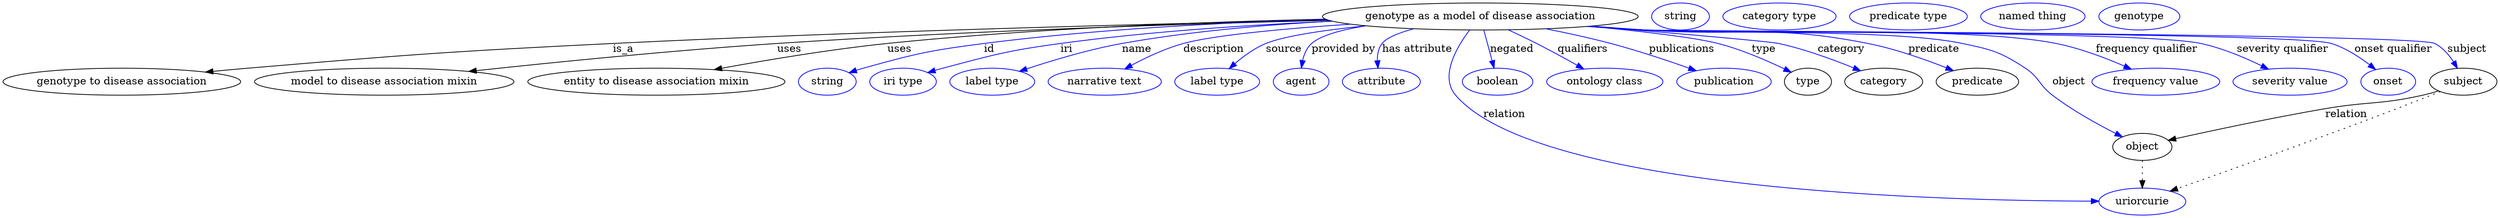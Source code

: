 digraph {
	graph [bb="0,0,3321.4,283"];
	node [label="\N"];
	"genotype as a model of disease association"	 [height=0.5,
		label="genotype as a model of disease association",
		pos="1968.6,265",
		width=5.8495];
	"genotype to disease association"	 [height=0.5,
		pos="158.59,178",
		width=4.4052];
	"genotype as a model of disease association" -> "genotype to disease association"	 [label=is_a,
		lp="790.59,221.5",
		pos="e,270.81,190.75 1760.4,262.19 1448.1,256.64 840.22,240.63 325.59,196 311.19,194.75 296.1,193.31 281.14,191.8"];
	"model to disease association mixin"	 [height=0.5,
		pos="507.59,178",
		width=4.8024];
	"genotype as a model of disease association" -> "model to disease association mixin"	 [label=uses,
		lp="1046.1,221.5",
		pos="e,632.7,190.49 1764.2,260.59 1573.8,255.67 1282.3,246.06 1029.6,229 877.67,218.75 840.12,210.87 688.59,196 673.76,194.55 658.26,\
193.02 642.82,191.49"];
	"entity to disease association mixin"	 [height=0.5,
		pos="869.59,178",
		width=4.7662];
	"genotype as a model of disease association" -> "entity to disease association mixin"	 [label=uses,
		lp="1193.1,221.5",
		pos="e,949.38,193.94 1771,258.71 1574.7,251.98 1287.4,240.68 1176.6,229 1103,221.25 1020.4,207.2 959.37,195.82"];
	id	 [color=blue,
		height=0.5,
		label=string,
		pos="1097.6,178",
		width=1.0652];
	"genotype as a model of disease association" -> id	 [color=blue,
		label=id,
		lp="1310.6,221.5",
		pos="e,1126.8,189.76 1775.3,257.79 1612.1,251.1 1391.4,240.47 1303.6,229 1232.5,219.7 1214.5,215.99 1145.6,196 1142.6,195.14 1139.5,194.17 \
1136.5,193.15",
		style=solid];
	iri	 [color=blue,
		height=0.5,
		label="iri type",
		pos="1198.6,178",
		width=1.2277];
	"genotype as a model of disease association" -> iri	 [color=blue,
		label=iri,
		lp="1415.6,221.5",
		pos="e,1231.8,189.94 1768.9,259.2 1661.5,254.31 1526.9,245.36 1407.6,229 1337.4,219.37 1319.9,214.76 1251.6,196 1248.3,195.08 1244.8,\
194.08 1241.4,193.02",
		style=solid];
	name	 [color=blue,
		height=0.5,
		label="label type",
		pos="1317.6,178",
		width=1.5707];
	"genotype as a model of disease association" -> name	 [color=blue,
		label=name,
		lp="1508.6,221.5",
		pos="e,1354.7,191.6 1789.1,255.55 1677.4,248.89 1544.7,239.34 1488.6,229 1445.7,221.1 1398.4,206.49 1364.4,194.93",
		style=solid];
	description	 [color=blue,
		height=0.5,
		label="narrative text",
		pos="1467.6,178",
		width=2.0943];
	"genotype as a model of disease association" -> description	 [color=blue,
		label=description,
		lp="1611.6,221.5",
		pos="e,1494.9,195 1790.9,255.31 1704.9,249.33 1611.6,240.57 1570.6,229 1547.2,222.4 1522.8,210.55 1503.6,199.93",
		style=solid];
	source	 [color=blue,
		height=0.5,
		label="label type",
		pos="1617.6,178",
		width=1.5707];
	"genotype as a model of disease association" -> source	 [color=blue,
		label=source,
		lp="1706.1,221.5",
		pos="e,1634.1,195.42 1812.2,252.89 1758.5,247.13 1705.9,239.24 1681.6,229 1666.9,222.83 1652.9,212.31 1641.7,202.43",
		style=solid];
	"provided by"	 [color=blue,
		height=0.5,
		label=agent,
		pos="1729.6,178",
		width=1.0291];
	"genotype as a model of disease association" -> "provided by"	 [color=blue,
		label="provided by",
		lp="1786.1,221.5",
		pos="e,1729.9,196.11 1814.5,252.67 1782.9,247.36 1755.6,239.79 1743.6,229 1737.1,223.16 1733.5,214.61 1731.5,206.16",
		style=solid];
	"has attribute"	 [color=blue,
		height=0.5,
		label=attribute,
		pos="1836.6,178",
		width=1.4443];
	"genotype as a model of disease association" -> "has attribute"	 [color=blue,
		label="has attribute",
		lp="1884.6,221.5",
		pos="e,1831.9,196.3 1878.9,248.67 1859.9,243.38 1843.7,236.82 1837.6,229 1832.7,222.68 1831.1,214.47 1831.1,206.48",
		style=solid];
	relation	 [color=blue,
		height=0.5,
		label=uriorcurie,
		pos="2849.6,18",
		width=1.6068];
	"genotype as a model of disease association" -> relation	 [color=blue,
		label=relation,
		lp="2035.6,134.5",
		pos="e,2793.4,22.521 1953.6,246.96 1936.7,224.23 1914.1,185.11 1935.6,160 1991,95.307 2582.5,40.303 2783.3,23.37",
		style=solid];
	negated	 [color=blue,
		height=0.5,
		label=boolean,
		pos="1991.6,178",
		width=1.2999];
	"genotype as a model of disease association" -> negated	 [color=blue,
		label=negated,
		lp="2010.6,221.5",
		pos="e,1986.8,196 1973.4,246.97 1976.5,235.08 1980.7,219.25 1984.2,205.76",
		style=solid];
	qualifiers	 [color=blue,
		height=0.5,
		label="ontology class",
		pos="2133.6,178",
		width=2.1484];
	"genotype as a model of disease association" -> qualifiers	 [color=blue,
		label=qualifiers,
		lp="2105.6,221.5",
		pos="e,2105.1,194.81 2007,247.18 2018.8,241.53 2031.8,235.15 2043.6,229 2061,219.89 2080,209.24 2096,200.04",
		style=solid];
	publications	 [color=blue,
		height=0.5,
		label=publication,
		pos="2291.6,178",
		width=1.7512];
	"genotype as a model of disease association" -> publications	 [color=blue,
		label=publications,
		lp="2233.6,221.5",
		pos="e,2254,192.46 2059,248.71 2086.4,243.16 2116.4,236.46 2143.6,229 2177.9,219.61 2215.7,206.52 2244.6,195.94",
		style=solid];
	type	 [height=0.5,
		pos="2403.6,178",
		width=0.86659];
	"genotype as a model of disease association" -> type	 [color=blue,
		label=type,
		lp="2342.6,221.5",
		pos="e,2380.5,190.1 2114.5,251.98 2180.2,245.35 2250,237.01 2281.6,229 2313.2,220.97 2347.3,206.14 2371.4,194.53",
		style=solid];
	category	 [height=0.5,
		pos="2504.6,178",
		width=1.4443];
	"genotype as a model of disease association" -> category	 [color=blue,
		label=category,
		lp="2446.6,221.5",
		pos="e,2472.3,192.27 2117.5,252.27 2223.9,243.04 2350.3,231.71 2362.6,229 2397.2,221.32 2435,207.48 2462.9,196.15",
		style=solid];
	predicate	 [height=0.5,
		pos="2629.6,178",
		width=1.5346];
	"genotype as a model of disease association" -> predicate	 [color=blue,
		label=predicate,
		lp="2571.1,221.5",
		pos="e,2596.4,192.42 2118.6,252.32 2142,250.45 2165.9,248.62 2188.6,247 2319.2,237.66 2354.2,254.69 2482.6,229 2518.8,221.76 2558.2,207.73 \
2587.1,196.22",
		style=solid];
	object	 [height=0.5,
		pos="2849.6,91",
		width=1.1013];
	"genotype as a model of disease association" -> object	 [color=blue,
		label=object,
		lp="2752.1,178",
		pos="e,2822.1,104.17 2116.2,252.13 2140.3,250.25 2165.2,248.46 2188.6,247 2282,241.18 2518,248.39 2609.6,229 2648.8,220.7 2660,217.98 \
2693.6,196 2712.5,183.6 2711.6,173.76 2729.6,160 2755.8,139.92 2788.5,121.51 2813.1,108.77",
		style=solid];
	"frequency qualifier"	 [color=blue,
		height=0.5,
		label="frequency value",
		pos="2868.6,178",
		width=2.3651];
	"genotype as a model of disease association" -> "frequency qualifier"	 [color=blue,
		label="frequency qualifier",
		lp="2853.1,221.5",
		pos="e,2834.5,194.56 2115,252.02 2139.5,250.13 2164.8,248.37 2188.6,247 2309.8,240.05 2615.6,252.92 2734.6,229 2765.9,222.72 2799.4,209.95 \
2825.1,198.76",
		style=solid];
	"severity qualifier"	 [color=blue,
		height=0.5,
		label="severity value",
		pos="3047.6,178",
		width=2.1123];
	"genotype as a model of disease association" -> "severity qualifier"	 [color=blue,
		label="severity qualifier",
		lp="3033.1,221.5",
		pos="e,3017,194.53 2113.8,251.94 2138.7,250.03 2164.4,248.28 2188.6,247 2270.4,242.66 2845.5,246.09 2925.6,229 2954.2,222.9 2984.6,210.23 \
3007.8,199.05",
		style=solid];
	"onset qualifier"	 [color=blue,
		height=0.5,
		label=onset,
		pos="3177.6,178",
		width=1.011];
	"genotype as a model of disease association" -> "onset qualifier"	 [color=blue,
		label="onset qualifier",
		lp="3180.6,221.5",
		pos="e,3159.6,193.8 2113.2,251.89 2138.3,249.98 2164.2,248.24 2188.6,247 2239.1,244.44 3050.2,243.77 3098.6,229 3117.9,223.1 3137,210.99 \
3151.6,200.05",
		style=solid];
	subject	 [height=0.5,
		pos="3276.6,178",
		width=1.2457];
	"genotype as a model of disease association" -> subject	 [color=blue,
		label=subject,
		lp="3280.1,221.5",
		pos="e,3267.9,195.86 2112.9,251.86 2138.1,249.94 2164.1,248.21 2188.6,247 2246.7,244.12 3184.4,254.93 3236.6,229 3247.3,223.67 3256,213.96 \
3262.6,204.43",
		style=solid];
	association_type	 [color=blue,
		height=0.5,
		label=string,
		pos="2235.6,265",
		width=1.0652];
	association_category	 [color=blue,
		height=0.5,
		label="category type",
		pos="2367.6,265",
		width=2.0943];
	"genotype to disease association_predicate"	 [color=blue,
		height=0.5,
		label="predicate type",
		pos="2539.6,265",
		width=2.1845];
	object -> relation	 [pos="e,2849.6,36.09 2849.6,72.955 2849.6,64.883 2849.6,55.176 2849.6,46.182",
		style=dotted];
	"genotype to disease association_object"	 [color=blue,
		height=0.5,
		label="named thing",
		pos="2705.6,265",
		width=1.9318];
	subject -> relation	 [pos="e,2888.1,31.529 3245.1,165.03 3219.5,154.54 3182.3,139.52 3149.6,127 3061.1,93.163 2957,55.902 2897.6,34.885",
		style=dotted];
	subject -> object	 [label=relation,
		lp="3121.6,134.5",
		pos="e,2885,99.186 3243.2,165.8 3236.4,163.64 3229.3,161.58 3222.6,160 3166.2,146.79 3150.6,151.93 3093.6,142 3023.9,129.87 2943.8,112.45 \
2894.9,101.44"];
	"genotype as a model of disease association_subject"	 [color=blue,
		height=0.5,
		label=genotype,
		pos="2846.6,265",
		width=1.4985];
}
